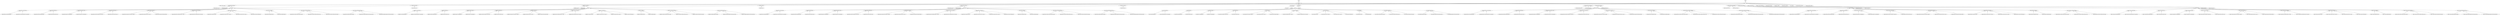 digraph G { 
rankdir = BT 
"BatteryUsage_weight" [shape = oval] 
"BatteryUsage_weight"->NB 
AndRef0[shape = point] 
AndRef0->"BatteryUsage_LocationFinding"
"BatteryUsage_LocationFinding[GPS]"->AndRef0 [dir = none] 
AndRef1[shape = point] 
AndRef1->"BatteryUsage_LocationFinding"
"BatteryUsage_LocationFinding[radio triangulation]"->AndRef1 [dir = none] 
"BatteryUsage_LocationFinding" [shape = oval] 
"BatteryUsage_LocationFinding"->BatteryUsage 
AndRef2[shape = point] 
AndRef2->"BatteryUsage_FileSharing"
"BatteryUsage_FileSharing[OpenIntent]"->AndRef2 [dir = none] 
AndRef3[shape = point] 
AndRef3->"BatteryUsage_FileSharing"
"BatteryUsage_FileSharing[In house]"->AndRef3 [dir = none] 
"BatteryUsage_FileSharing" [shape = oval] 
"BatteryUsage_FileSharing"->BatteryUsage 
AndRef4[shape = point] 
AndRef4->"BatteryUsage_ReportSyncing"
"BatteryUsage_ReportSyncing[Explicit]"->AndRef4 [dir = none] 
AndRef5[shape = point] 
AndRef5->"BatteryUsage_ReportSyncing"
"BatteryUsage_ReportSyncing[Implicit]"->AndRef5 [dir = none] 
"BatteryUsage_ReportSyncing" [shape = oval] 
"BatteryUsage_ReportSyncing"->BatteryUsage 
AndRef6[shape = point] 
AndRef6->"BatteryUsage_ChatProtocol"
"BatteryUsage_ChatProtocol[XMPP (Open Fire)]"->AndRef6 [dir = none] 
AndRef7[shape = point] 
AndRef7->"BatteryUsage_ChatProtocol"
"BatteryUsage_ChatProtocol[In house]"->AndRef7 [dir = none] 
"BatteryUsage_ChatProtocol" [shape = oval] 
"BatteryUsage_ChatProtocol"->BatteryUsage 
AndRef8[shape = point] 
AndRef8->"BatteryUsage_MapAccess"
"BatteryUsage_MapAccess[On Demand (Google)]"->AndRef8 [dir = none] 
AndRef9[shape = point] 
AndRef9->"BatteryUsage_MapAccess"
"BatteryUsage_MapAccess[Cache on server]"->AndRef9 [dir = none] 
AndRef10[shape = point] 
AndRef10->"BatteryUsage_MapAccess"
"BatteryUsage_MapAccess[Preloaded (ESRI)]"->AndRef10 [dir = none] 
"BatteryUsage_MapAccess" [shape = oval] 
"BatteryUsage_MapAccess"->BatteryUsage 
AndRef11[shape = point] 
AndRef11->"BatteryUsage_HardwarePlatform"
"BatteryUsage_HardwarePlatform[Nexus I (HTC)]"->AndRef11 [dir = none] 
AndRef12[shape = point] 
AndRef12->"BatteryUsage_HardwarePlatform"
"BatteryUsage_HardwarePlatform[Droid (Motorola)]"->AndRef12 [dir = none] 
"BatteryUsage_HardwarePlatform" [shape = oval] 
"BatteryUsage_HardwarePlatform"->BatteryUsage 
AndRef13[shape = point] 
AndRef13->"BatteryUsage_Connectivity"
"BatteryUsage_Connectivity[Wifi]"->AndRef13 [dir = none] 
AndRef14[shape = point] 
AndRef14->"BatteryUsage_Connectivity"
"BatteryUsage_Connectivity[3G on Nexus I]"->AndRef14 [dir = none] 
AndRef15[shape = point] 
AndRef15->"BatteryUsage_Connectivity"
"BatteryUsage_Connectivity[3G on Droid]"->AndRef15 [dir = none] 
AndRef16[shape = point] 
AndRef16->"BatteryUsage_Connectivity"
"BatteryUsage_Connectivity[Bluetooth]"->AndRef16 [dir = none] 
"BatteryUsage_Connectivity" [shape = oval] 
"BatteryUsage_Connectivity"->BatteryUsage 
AndRef17[shape = point] 
AndRef17->"BatteryUsage_DataBase"
"BatteryUsage_DataBase[MySQL]"->AndRef17 [dir = none] 
AndRef18[shape = point] 
AndRef18->"BatteryUsage_DataBase"
"BatteryUsage_DataBase[sqLite]"->AndRef18 [dir = none] 
"BatteryUsage_DataBase" [shape = oval] 
"BatteryUsage_DataBase"->BatteryUsage 
AndRef19[shape = point] 
AndRef19->"BatteryUsage_ArchitecturalPattern"
"BatteryUsage_ArchitecturalPattern[Peer-to-peer]"->AndRef19 [dir = none] 
AndRef20[shape = point] 
AndRef20->"BatteryUsage_ArchitecturalPattern"
"BatteryUsage_ArchitecturalPattern[Client-Server]"->AndRef20 [dir = none] 
AndRef21[shape = point] 
AndRef21->"BatteryUsage_ArchitecturalPattern"
"BatteryUsage_ArchitecturalPattern[Push-based]"->AndRef21 [dir = none] 
"BatteryUsage_ArchitecturalPattern" [shape = oval] 
"BatteryUsage_ArchitecturalPattern"->BatteryUsage 
AndRef22[shape = point] 
AndRef22->"BatteryUsage_DataExchangeFormat"
"BatteryUsage_DataExchangeFormat[XML]"->AndRef22 [dir = none] 
AndRef23[shape = point] 
AndRef23->"BatteryUsage_DataExchangeFormat"
"BatteryUsage_DataExchangeFormat[Compressed XML]"->AndRef23 [dir = none] 
AndRef24[shape = point] 
AndRef24->"BatteryUsage_DataExchangeFormat"
"BatteryUsage_DataExchangeFormat[Unformatted data]"->AndRef24 [dir = none] 
"BatteryUsage_DataExchangeFormat" [shape = oval] 
"BatteryUsage_DataExchangeFormat"->BatteryUsage 
"BatteryUsage" [shape = oval] 
"BatteryUsage"->BatteryUsage_Preference 
"BatteryUsage_best" [shape = oval] 
"BatteryUsage_best"->BatteryUsage_Preference 
"BatteryUsage_worst" [shape = oval] 
"BatteryUsage_worst"->BatteryUsage_Preference 
"BatteryUsage_Preference" [shape = oval] 
"BatteryUsage_Preference"->NB 
"ResponseTime_weight" [shape = oval] 
"ResponseTime_weight"->NB 
AndRef25[shape = point] 
AndRef25->"ResponseTime_LocationFinding"
"ResponseTime_LocationFinding[GPS]"->AndRef25 [dir = none] 
AndRef26[shape = point] 
AndRef26->"ResponseTime_LocationFinding"
"ResponseTime_LocationFinding[radio triangulation]"->AndRef26 [dir = none] 
"ResponseTime_LocationFinding" [shape = oval] 
"ResponseTime_LocationFinding"->ResponseTime 
AndRef27[shape = point] 
AndRef27->"ResponseTime_FileSharing"
"ResponseTime_FileSharing[OpenIntent]"->AndRef27 [dir = none] 
AndRef28[shape = point] 
AndRef28->"ResponseTime_FileSharing"
"ResponseTime_FileSharing[In house]"->AndRef28 [dir = none] 
"ResponseTime_FileSharing" [shape = oval] 
"ResponseTime_FileSharing"->ResponseTime 
AndRef29[shape = point] 
AndRef29->"ResponseTime_ReportSyncing"
"ResponseTime_ReportSyncing[Explicit]"->AndRef29 [dir = none] 
AndRef30[shape = point] 
AndRef30->"ResponseTime_ReportSyncing"
"ResponseTime_ReportSyncing[Implicit]"->AndRef30 [dir = none] 
"ResponseTime_ReportSyncing" [shape = oval] 
"ResponseTime_ReportSyncing"->ResponseTime 
AndRef31[shape = point] 
AndRef31->"ResponseTime_ChatProtocol"
"ResponseTime_ChatProtocol[XMPP (Open Fire)]"->AndRef31 [dir = none] 
AndRef32[shape = point] 
AndRef32->"ResponseTime_ChatProtocol"
"ResponseTime_ChatProtocol[In house]"->AndRef32 [dir = none] 
"ResponseTime_ChatProtocol" [shape = oval] 
"ResponseTime_ChatProtocol"->ResponseTime 
AndRef33[shape = point] 
AndRef33->"ResponseTime_MapAccess"
"ResponseTime_MapAccess[On Demand (Google)]"->AndRef33 [dir = none] 
AndRef34[shape = point] 
AndRef34->"ResponseTime_MapAccess"
"ResponseTime_MapAccess[Cache on server]"->AndRef34 [dir = none] 
AndRef35[shape = point] 
AndRef35->"ResponseTime_MapAccess"
"ResponseTime_MapAccess[Preloaded (ESRI)]"->AndRef35 [dir = none] 
"ResponseTime_MapAccess" [shape = oval] 
"ResponseTime_MapAccess"->ResponseTime 
AndRef36[shape = point] 
AndRef36->"ResponseTime_HardwarePlatform"
"ResponseTime_HardwarePlatform[Nexus I (HTC)]"->AndRef36 [dir = none] 
AndRef37[shape = point] 
AndRef37->"ResponseTime_HardwarePlatform"
"ResponseTime_HardwarePlatform[Droid (Motorola)]"->AndRef37 [dir = none] 
"ResponseTime_HardwarePlatform" [shape = oval] 
"ResponseTime_HardwarePlatform"->ResponseTime 
AndRef38[shape = point] 
AndRef38->"ResponseTime_Connectivity"
"ResponseTime_Connectivity[Wifi]"->AndRef38 [dir = none] 
AndRef39[shape = point] 
AndRef39->"ResponseTime_Connectivity"
"ResponseTime_Connectivity[3G on Nexus I]"->AndRef39 [dir = none] 
AndRef40[shape = point] 
AndRef40->"ResponseTime_Connectivity"
"ResponseTime_Connectivity[3G on Droid]"->AndRef40 [dir = none] 
AndRef41[shape = point] 
AndRef41->"ResponseTime_Connectivity"
"ResponseTime_Connectivity[Bluetooth]"->AndRef41 [dir = none] 
"ResponseTime_Connectivity" [shape = oval] 
"ResponseTime_Connectivity"->ResponseTime 
AndRef42[shape = point] 
AndRef42->"ResponseTime_DataBase"
"ResponseTime_DataBase[MySQL]"->AndRef42 [dir = none] 
AndRef43[shape = point] 
AndRef43->"ResponseTime_DataBase"
"ResponseTime_DataBase[sqLite]"->AndRef43 [dir = none] 
"ResponseTime_DataBase" [shape = oval] 
"ResponseTime_DataBase"->ResponseTime 
AndRef44[shape = point] 
AndRef44->"ResponseTime_ArchitecturalPattern"
"ResponseTime_ArchitecturalPattern[Peer-to-peer]"->AndRef44 [dir = none] 
AndRef45[shape = point] 
AndRef45->"ResponseTime_ArchitecturalPattern"
"ResponseTime_ArchitecturalPattern[Client-Server]"->AndRef45 [dir = none] 
AndRef46[shape = point] 
AndRef46->"ResponseTime_ArchitecturalPattern"
"ResponseTime_ArchitecturalPattern[Push-based]"->AndRef46 [dir = none] 
"ResponseTime_ArchitecturalPattern" [shape = oval] 
"ResponseTime_ArchitecturalPattern"->ResponseTime 
AndRef47[shape = point] 
AndRef47->"ResponseTime_DataExchangeFormat"
"ResponseTime_DataExchangeFormat[XML]"->AndRef47 [dir = none] 
AndRef48[shape = point] 
AndRef48->"ResponseTime_DataExchangeFormat"
"ResponseTime_DataExchangeFormat[Compressed XML]"->AndRef48 [dir = none] 
AndRef49[shape = point] 
AndRef49->"ResponseTime_DataExchangeFormat"
"ResponseTime_DataExchangeFormat[Unformatted data]"->AndRef49 [dir = none] 
"ResponseTime_DataExchangeFormat" [shape = oval] 
"ResponseTime_DataExchangeFormat"->ResponseTime 
"ResponseTime" [shape = oval] 
"ResponseTime"->ResponseTime_Preference 
"ResponseTime_worst" [shape = oval] 
"ResponseTime_worst"->ResponseTime_Preference 
"ResponseTime_best" [shape = oval] 
"ResponseTime_best"->ResponseTime_Preference 
"ResponseTime_Preference" [shape = oval] 
"ResponseTime_Preference"->NB 
"Reliability_weight" [shape = oval] 
"Reliability_weight"->NB 
AndRef50[shape = point] 
AndRef50->"Reliability_LocationFinding"
"Reliability_LocationFinding[GPS]"->AndRef50 [dir = none] 
AndRef51[shape = point] 
AndRef51->"Reliability_LocationFinding"
"Reliability_LocationFinding[radio triangulation]"->AndRef51 [dir = none] 
"Reliability_LocationFinding" [shape = oval] 
"Reliability_LocationFinding"->Reliability 
AndRef52[shape = point] 
AndRef52->"Reliability_FileSharing"
"Reliability_FileSharing[OpenIntent]"->AndRef52 [dir = none] 
AndRef53[shape = point] 
AndRef53->"Reliability_FileSharing"
"Reliability_FileSharing[In house]"->AndRef53 [dir = none] 
"Reliability_FileSharing" [shape = oval] 
"Reliability_FileSharing"->Reliability 
AndRef54[shape = point] 
AndRef54->"Reliability_ReportSyncing"
"Reliability_ReportSyncing[Explicit]"->AndRef54 [dir = none] 
AndRef55[shape = point] 
AndRef55->"Reliability_ReportSyncing"
"Reliability_ReportSyncing[Implicit]"->AndRef55 [dir = none] 
"Reliability_ReportSyncing" [shape = oval] 
"Reliability_ReportSyncing"->Reliability 
AndRef56[shape = point] 
AndRef56->"Reliability_ChatProtocol"
"Reliability_ChatProtocol[XMPP (Open Fire)]"->AndRef56 [dir = none] 
AndRef57[shape = point] 
AndRef57->"Reliability_ChatProtocol"
"Reliability_ChatProtocol[In house]"->AndRef57 [dir = none] 
"Reliability_ChatProtocol" [shape = oval] 
"Reliability_ChatProtocol"->Reliability 
AndRef58[shape = point] 
AndRef58->"Reliability_MapAccess"
"Reliability_MapAccess[On Demand (Google)]"->AndRef58 [dir = none] 
AndRef59[shape = point] 
AndRef59->"Reliability_MapAccess"
"Reliability_MapAccess[Cache on server]"->AndRef59 [dir = none] 
AndRef60[shape = point] 
AndRef60->"Reliability_MapAccess"
"Reliability_MapAccess[Preloaded (ESRI)]"->AndRef60 [dir = none] 
"Reliability_MapAccess" [shape = oval] 
"Reliability_MapAccess"->Reliability 
AndRef61[shape = point] 
AndRef61->"Reliability_HardwarePlatform"
"Reliability_HardwarePlatform[Nexus I (HTC)]"->AndRef61 [dir = none] 
AndRef62[shape = point] 
AndRef62->"Reliability_HardwarePlatform"
"Reliability_HardwarePlatform[Droid (Motorola)]"->AndRef62 [dir = none] 
"Reliability_HardwarePlatform" [shape = oval] 
"Reliability_HardwarePlatform"->Reliability 
AndRef63[shape = point] 
AndRef63->"Reliability_Connectivity"
"Reliability_Connectivity[Wifi]"->AndRef63 [dir = none] 
AndRef64[shape = point] 
AndRef64->"Reliability_Connectivity"
"Reliability_Connectivity[3G on Nexus I]"->AndRef64 [dir = none] 
AndRef65[shape = point] 
AndRef65->"Reliability_Connectivity"
"Reliability_Connectivity[3G on Droid]"->AndRef65 [dir = none] 
AndRef66[shape = point] 
AndRef66->"Reliability_Connectivity"
"Reliability_Connectivity[Bluetooth]"->AndRef66 [dir = none] 
"Reliability_Connectivity" [shape = oval] 
"Reliability_Connectivity"->Reliability 
AndRef67[shape = point] 
AndRef67->"Reliability_DataBase"
"Reliability_DataBase[MySQL]"->AndRef67 [dir = none] 
AndRef68[shape = point] 
AndRef68->"Reliability_DataBase"
"Reliability_DataBase[sqLite]"->AndRef68 [dir = none] 
"Reliability_DataBase" [shape = oval] 
"Reliability_DataBase"->Reliability 
AndRef69[shape = point] 
AndRef69->"Reliability_ArchitecturalPattern"
"Reliability_ArchitecturalPattern[Peer-to-peer]"->AndRef69 [dir = none] 
AndRef70[shape = point] 
AndRef70->"Reliability_ArchitecturalPattern"
"Reliability_ArchitecturalPattern[Client-Server]"->AndRef70 [dir = none] 
AndRef71[shape = point] 
AndRef71->"Reliability_ArchitecturalPattern"
"Reliability_ArchitecturalPattern[Push-based]"->AndRef71 [dir = none] 
"Reliability_ArchitecturalPattern" [shape = oval] 
"Reliability_ArchitecturalPattern"->Reliability 
AndRef72[shape = point] 
AndRef72->"Reliability_DataExchangeFormat"
"Reliability_DataExchangeFormat[XML]"->AndRef72 [dir = none] 
AndRef73[shape = point] 
AndRef73->"Reliability_DataExchangeFormat"
"Reliability_DataExchangeFormat[Compressed XML]"->AndRef73 [dir = none] 
AndRef74[shape = point] 
AndRef74->"Reliability_DataExchangeFormat"
"Reliability_DataExchangeFormat[Unformatted data]"->AndRef74 [dir = none] 
"Reliability_DataExchangeFormat" [shape = oval] 
"Reliability_DataExchangeFormat"->Reliability 
"Reliability" [shape = oval] 
"Reliability"->Reliability_Preference 
"Reliability_worst" [shape = oval] 
"Reliability_worst"->Reliability_Preference 
"Reliability_best" [shape = oval] 
"Reliability_best"->Reliability_Preference 
"Reliability_Preference" [shape = oval] 
"Reliability_Preference"->NB 
"RampUpTime_weight" [shape = oval] 
"RampUpTime_weight"->NB 
AndRef75[shape = point] 
AndRef75->"RampUpTime_LocationFinding"
"RampUpTime_LocationFinding[GPS]"->AndRef75 [dir = none] 
AndRef76[shape = point] 
AndRef76->"RampUpTime_LocationFinding"
"RampUpTime_LocationFinding[radio triangulation]"->AndRef76 [dir = none] 
"RampUpTime_LocationFinding" [shape = oval] 
"RampUpTime_LocationFinding"->RampUpTime 
AndRef77[shape = point] 
AndRef77->"RampUpTime_FileSharing"
"RampUpTime_FileSharing[OpenIntent]"->AndRef77 [dir = none] 
AndRef78[shape = point] 
AndRef78->"RampUpTime_FileSharing"
"RampUpTime_FileSharing[In house]"->AndRef78 [dir = none] 
"RampUpTime_FileSharing" [shape = oval] 
"RampUpTime_FileSharing"->RampUpTime 
AndRef79[shape = point] 
AndRef79->"RampUpTime_ReportSyncing"
"RampUpTime_ReportSyncing[Explicit]"->AndRef79 [dir = none] 
AndRef80[shape = point] 
AndRef80->"RampUpTime_ReportSyncing"
"RampUpTime_ReportSyncing[Implicit]"->AndRef80 [dir = none] 
"RampUpTime_ReportSyncing" [shape = oval] 
"RampUpTime_ReportSyncing"->RampUpTime 
AndRef81[shape = point] 
AndRef81->"RampUpTime_ChatProtocol"
"RampUpTime_ChatProtocol[XMPP (Open Fire)]"->AndRef81 [dir = none] 
AndRef82[shape = point] 
AndRef82->"RampUpTime_ChatProtocol"
"RampUpTime_ChatProtocol[In house]"->AndRef82 [dir = none] 
"RampUpTime_ChatProtocol" [shape = oval] 
"RampUpTime_ChatProtocol"->RampUpTime 
AndRef83[shape = point] 
AndRef83->"RampUpTime_MapAccess"
"RampUpTime_MapAccess[On Demand (Google)]"->AndRef83 [dir = none] 
AndRef84[shape = point] 
AndRef84->"RampUpTime_MapAccess"
"RampUpTime_MapAccess[Cache on server]"->AndRef84 [dir = none] 
AndRef85[shape = point] 
AndRef85->"RampUpTime_MapAccess"
"RampUpTime_MapAccess[Preloaded (ESRI)]"->AndRef85 [dir = none] 
"RampUpTime_MapAccess" [shape = oval] 
"RampUpTime_MapAccess"->RampUpTime 
AndRef86[shape = point] 
AndRef86->"RampUpTime_HardwarePlatform"
"RampUpTime_HardwarePlatform[Nexus I (HTC)]"->AndRef86 [dir = none] 
AndRef87[shape = point] 
AndRef87->"RampUpTime_HardwarePlatform"
"RampUpTime_HardwarePlatform[Droid (Motorola)]"->AndRef87 [dir = none] 
"RampUpTime_HardwarePlatform" [shape = oval] 
"RampUpTime_HardwarePlatform"->RampUpTime 
AndRef88[shape = point] 
AndRef88->"RampUpTime_Connectivity"
"RampUpTime_Connectivity[Wifi]"->AndRef88 [dir = none] 
AndRef89[shape = point] 
AndRef89->"RampUpTime_Connectivity"
"RampUpTime_Connectivity[3G on Nexus I]"->AndRef89 [dir = none] 
AndRef90[shape = point] 
AndRef90->"RampUpTime_Connectivity"
"RampUpTime_Connectivity[3G on Droid]"->AndRef90 [dir = none] 
AndRef91[shape = point] 
AndRef91->"RampUpTime_Connectivity"
"RampUpTime_Connectivity[Bluetooth]"->AndRef91 [dir = none] 
"RampUpTime_Connectivity" [shape = oval] 
"RampUpTime_Connectivity"->RampUpTime 
AndRef92[shape = point] 
AndRef92->"RampUpTime_DataBase"
"RampUpTime_DataBase[MySQL]"->AndRef92 [dir = none] 
AndRef93[shape = point] 
AndRef93->"RampUpTime_DataBase"
"RampUpTime_DataBase[sqLite]"->AndRef93 [dir = none] 
"RampUpTime_DataBase" [shape = oval] 
"RampUpTime_DataBase"->RampUpTime 
AndRef94[shape = point] 
AndRef94->"RampUpTime_ArchitecturalPattern"
"RampUpTime_ArchitecturalPattern[Peer-to-peer]"->AndRef94 [dir = none] 
AndRef95[shape = point] 
AndRef95->"RampUpTime_ArchitecturalPattern"
"RampUpTime_ArchitecturalPattern[Client-Server]"->AndRef95 [dir = none] 
AndRef96[shape = point] 
AndRef96->"RampUpTime_ArchitecturalPattern"
"RampUpTime_ArchitecturalPattern[Push-based]"->AndRef96 [dir = none] 
"RampUpTime_ArchitecturalPattern" [shape = oval] 
"RampUpTime_ArchitecturalPattern"->RampUpTime 
AndRef97[shape = point] 
AndRef97->"RampUpTime_DataExchangeFormat"
"RampUpTime_DataExchangeFormat[XML]"->AndRef97 [dir = none] 
AndRef98[shape = point] 
AndRef98->"RampUpTime_DataExchangeFormat"
"RampUpTime_DataExchangeFormat[Compressed XML]"->AndRef98 [dir = none] 
AndRef99[shape = point] 
AndRef99->"RampUpTime_DataExchangeFormat"
"RampUpTime_DataExchangeFormat[Unformatted data]"->AndRef99 [dir = none] 
"RampUpTime_DataExchangeFormat" [shape = oval] 
"RampUpTime_DataExchangeFormat"->RampUpTime 
"RampUpTime" [shape = oval] 
"RampUpTime"->RampUpTime_Preference 
"RampUpTime_worst" [shape = oval] 
"RampUpTime_worst"->RampUpTime_Preference 
"RampUpTime_best" [shape = oval] 
"RampUpTime_best"->RampUpTime_Preference 
"RampUpTime_Preference" [shape = oval] 
"RampUpTime_Preference"->NB 
"Cost_weight" [shape = oval] 
"Cost_weight"->NB 
AndRef100[shape = point] 
AndRef100->"Cost_LocationFinding"
"Cost_LocationFinding[GPS]"->AndRef100 [dir = none] 
AndRef101[shape = point] 
AndRef101->"Cost_LocationFinding"
"Cost_LocationFinding[radio triangulation]"->AndRef101 [dir = none] 
"Cost_LocationFinding" [shape = oval] 
"Cost_LocationFinding"->Cost 
AndRef102[shape = point] 
AndRef102->"Cost_FileSharing"
"Cost_FileSharing[OpenIntent]"->AndRef102 [dir = none] 
AndRef103[shape = point] 
AndRef103->"Cost_FileSharing"
"Cost_FileSharing[In house]"->AndRef103 [dir = none] 
"Cost_FileSharing" [shape = oval] 
"Cost_FileSharing"->Cost 
AndRef104[shape = point] 
AndRef104->"Cost_ReportSyncing"
"Cost_ReportSyncing[Explicit]"->AndRef104 [dir = none] 
AndRef105[shape = point] 
AndRef105->"Cost_ReportSyncing"
"Cost_ReportSyncing[Implicit]"->AndRef105 [dir = none] 
"Cost_ReportSyncing" [shape = oval] 
"Cost_ReportSyncing"->Cost 
AndRef106[shape = point] 
AndRef106->"Cost_ChatProtocol"
"Cost_ChatProtocol[XMPP (Open Fire)]"->AndRef106 [dir = none] 
AndRef107[shape = point] 
AndRef107->"Cost_ChatProtocol"
"Cost_ChatProtocol[In house]"->AndRef107 [dir = none] 
"Cost_ChatProtocol" [shape = oval] 
"Cost_ChatProtocol"->Cost 
AndRef108[shape = point] 
AndRef108->"Cost_MapAccess"
"Cost_MapAccess[On Demand (Google)]"->AndRef108 [dir = none] 
AndRef109[shape = point] 
AndRef109->"Cost_MapAccess"
"Cost_MapAccess[Cache on server]"->AndRef109 [dir = none] 
AndRef110[shape = point] 
AndRef110->"Cost_MapAccess"
"Cost_MapAccess[Preloaded (ESRI)]"->AndRef110 [dir = none] 
"Cost_MapAccess" [shape = oval] 
"Cost_MapAccess"->Cost 
AndRef111[shape = point] 
AndRef111->"Cost_HardwarePlatform"
"Cost_HardwarePlatform[Nexus I (HTC)]"->AndRef111 [dir = none] 
AndRef112[shape = point] 
AndRef112->"Cost_HardwarePlatform"
"Cost_HardwarePlatform[Droid (Motorola)]"->AndRef112 [dir = none] 
"Cost_HardwarePlatform" [shape = oval] 
"Cost_HardwarePlatform"->Cost 
AndRef113[shape = point] 
AndRef113->"Cost_Connectivity"
"Cost_Connectivity[Wifi]"->AndRef113 [dir = none] 
AndRef114[shape = point] 
AndRef114->"Cost_Connectivity"
"Cost_Connectivity[3G on Nexus I]"->AndRef114 [dir = none] 
AndRef115[shape = point] 
AndRef115->"Cost_Connectivity"
"Cost_Connectivity[3G on Droid]"->AndRef115 [dir = none] 
AndRef116[shape = point] 
AndRef116->"Cost_Connectivity"
"Cost_Connectivity[Bluetooth]"->AndRef116 [dir = none] 
"Cost_Connectivity" [shape = oval] 
"Cost_Connectivity"->Cost 
AndRef117[shape = point] 
AndRef117->"Cost_DataBase"
"Cost_DataBase[MySQL]"->AndRef117 [dir = none] 
AndRef118[shape = point] 
AndRef118->"Cost_DataBase"
"Cost_DataBase[sqLite]"->AndRef118 [dir = none] 
"Cost_DataBase" [shape = oval] 
"Cost_DataBase"->Cost 
AndRef119[shape = point] 
AndRef119->"Cost_ArchitecturalPattern"
"Cost_ArchitecturalPattern[Peer-to-peer]"->AndRef119 [dir = none] 
AndRef120[shape = point] 
AndRef120->"Cost_ArchitecturalPattern"
"Cost_ArchitecturalPattern[Client-Server]"->AndRef120 [dir = none] 
AndRef121[shape = point] 
AndRef121->"Cost_ArchitecturalPattern"
"Cost_ArchitecturalPattern[Push-based]"->AndRef121 [dir = none] 
"Cost_ArchitecturalPattern" [shape = oval] 
"Cost_ArchitecturalPattern"->Cost 
AndRef122[shape = point] 
AndRef122->"Cost_DataExchangeFormat"
"Cost_DataExchangeFormat[XML]"->AndRef122 [dir = none] 
AndRef123[shape = point] 
AndRef123->"Cost_DataExchangeFormat"
"Cost_DataExchangeFormat[Compressed XML]"->AndRef123 [dir = none] 
AndRef124[shape = point] 
AndRef124->"Cost_DataExchangeFormat"
"Cost_DataExchangeFormat[Unformatted data]"->AndRef124 [dir = none] 
"Cost_DataExchangeFormat" [shape = oval] 
"Cost_DataExchangeFormat"->Cost 
"Cost" [shape = oval] 
"Cost"->Cost_Preference 
"Cost_worst" [shape = oval] 
"Cost_worst"->Cost_Preference 
"Cost_best" [shape = oval] 
"Cost_best"->Cost_Preference 
"Cost_Preference" [shape = oval] 
"Cost_Preference"->NB 
"DevelopmentTime_weight" [shape = oval] 
"DevelopmentTime_weight"->NB 
AndRef125[shape = point] 
AndRef125->"DevelopmentTime_LocationFinding"
"DevelopmentTime_LocationFinding[GPS]"->AndRef125 [dir = none] 
AndRef126[shape = point] 
AndRef126->"DevelopmentTime_LocationFinding"
"DevelopmentTime_LocationFinding[radio triangulation]"->AndRef126 [dir = none] 
"DevelopmentTime_LocationFinding" [shape = oval] 
"DevelopmentTime_LocationFinding"->DevelopmentTime 
AndRef127[shape = point] 
AndRef127->"DevelopmentTime_FileSharing"
"DevelopmentTime_FileSharing[OpenIntent]"->AndRef127 [dir = none] 
AndRef128[shape = point] 
AndRef128->"DevelopmentTime_FileSharing"
"DevelopmentTime_FileSharing[In house]"->AndRef128 [dir = none] 
"DevelopmentTime_FileSharing" [shape = oval] 
"DevelopmentTime_FileSharing"->DevelopmentTime 
AndRef129[shape = point] 
AndRef129->"DevelopmentTime_ReportSyncing"
"DevelopmentTime_ReportSyncing[Explicit]"->AndRef129 [dir = none] 
AndRef130[shape = point] 
AndRef130->"DevelopmentTime_ReportSyncing"
"DevelopmentTime_ReportSyncing[Implicit]"->AndRef130 [dir = none] 
"DevelopmentTime_ReportSyncing" [shape = oval] 
"DevelopmentTime_ReportSyncing"->DevelopmentTime 
AndRef131[shape = point] 
AndRef131->"DevelopmentTime_ChatProtocol"
"DevelopmentTime_ChatProtocol[XMPP (Open Fire)]"->AndRef131 [dir = none] 
AndRef132[shape = point] 
AndRef132->"DevelopmentTime_ChatProtocol"
"DevelopmentTime_ChatProtocol[In house]"->AndRef132 [dir = none] 
"DevelopmentTime_ChatProtocol" [shape = oval] 
"DevelopmentTime_ChatProtocol"->DevelopmentTime 
AndRef133[shape = point] 
AndRef133->"DevelopmentTime_MapAccess"
"DevelopmentTime_MapAccess[On Demand (Google)]"->AndRef133 [dir = none] 
AndRef134[shape = point] 
AndRef134->"DevelopmentTime_MapAccess"
"DevelopmentTime_MapAccess[Cache on server]"->AndRef134 [dir = none] 
AndRef135[shape = point] 
AndRef135->"DevelopmentTime_MapAccess"
"DevelopmentTime_MapAccess[Preloaded (ESRI)]"->AndRef135 [dir = none] 
"DevelopmentTime_MapAccess" [shape = oval] 
"DevelopmentTime_MapAccess"->DevelopmentTime 
AndRef136[shape = point] 
AndRef136->"DevelopmentTime_DataBase"
"DevelopmentTime_DataBase[MySQL]"->AndRef136 [dir = none] 
AndRef137[shape = point] 
AndRef137->"DevelopmentTime_DataBase"
"DevelopmentTime_DataBase[sqLite]"->AndRef137 [dir = none] 
"DevelopmentTime_DataBase" [shape = oval] 
"DevelopmentTime_DataBase"->DevelopmentTime 
AndRef138[shape = point] 
AndRef138->"DevelopmentTime_ArchitecturalPattern"
"DevelopmentTime_ArchitecturalPattern[Peer-to-peer]"->AndRef138 [dir = none] 
AndRef139[shape = point] 
AndRef139->"DevelopmentTime_ArchitecturalPattern"
"DevelopmentTime_ArchitecturalPattern[Client-Server]"->AndRef139 [dir = none] 
AndRef140[shape = point] 
AndRef140->"DevelopmentTime_ArchitecturalPattern"
"DevelopmentTime_ArchitecturalPattern[Push-based]"->AndRef140 [dir = none] 
"DevelopmentTime_ArchitecturalPattern" [shape = oval] 
"DevelopmentTime_ArchitecturalPattern"->DevelopmentTime 
AndRef141[shape = point] 
AndRef141->"DevelopmentTime_DataExchangeFormat"
"DevelopmentTime_DataExchangeFormat[XML]"->AndRef141 [dir = none] 
AndRef142[shape = point] 
AndRef142->"DevelopmentTime_DataExchangeFormat"
"DevelopmentTime_DataExchangeFormat[Compressed XML]"->AndRef142 [dir = none] 
AndRef143[shape = point] 
AndRef143->"DevelopmentTime_DataExchangeFormat"
"DevelopmentTime_DataExchangeFormat[Unformatted data]"->AndRef143 [dir = none] 
"DevelopmentTime_DataExchangeFormat" [shape = oval] 
"DevelopmentTime_DataExchangeFormat"->DevelopmentTime 
"DevelopmentTime" [shape = oval] 
"DevelopmentTime"->DevelopmentTime_Preference 
"DevelopmentTime_worst" [shape = oval] 
"DevelopmentTime_worst"->DevelopmentTime_Preference 
"DevelopmentTime_best" [shape = oval] 
"DevelopmentTime_best"->DevelopmentTime_Preference 
"DevelopmentTime_Preference" [shape = oval] 
"DevelopmentTime_Preference"->NB 
"DeploymentTime_weight" [shape = oval] 
"DeploymentTime_weight"->NB 
AndRef144[shape = point] 
AndRef144->"DeploymentTime_LocationFinding"
"DeploymentTime_LocationFinding[GPS]"->AndRef144 [dir = none] 
AndRef145[shape = point] 
AndRef145->"DeploymentTime_LocationFinding"
"DeploymentTime_LocationFinding[radio triangulation]"->AndRef145 [dir = none] 
"DeploymentTime_LocationFinding" [shape = oval] 
"DeploymentTime_LocationFinding"->DeploymentTime 
AndRef146[shape = point] 
AndRef146->"DeploymentTime_FileSharing"
"DeploymentTime_FileSharing[OpenIntent]"->AndRef146 [dir = none] 
AndRef147[shape = point] 
AndRef147->"DeploymentTime_FileSharing"
"DeploymentTime_FileSharing[In house]"->AndRef147 [dir = none] 
"DeploymentTime_FileSharing" [shape = oval] 
"DeploymentTime_FileSharing"->DeploymentTime 
AndRef148[shape = point] 
AndRef148->"DeploymentTime_ReportSyncing"
"DeploymentTime_ReportSyncing[Explicit]"->AndRef148 [dir = none] 
AndRef149[shape = point] 
AndRef149->"DeploymentTime_ReportSyncing"
"DeploymentTime_ReportSyncing[Implicit]"->AndRef149 [dir = none] 
"DeploymentTime_ReportSyncing" [shape = oval] 
"DeploymentTime_ReportSyncing"->DeploymentTime 
AndRef150[shape = point] 
AndRef150->"DeploymentTime_ChatProtocol"
"DeploymentTime_ChatProtocol[XMPP (Open Fire)]"->AndRef150 [dir = none] 
AndRef151[shape = point] 
AndRef151->"DeploymentTime_ChatProtocol"
"DeploymentTime_ChatProtocol[In house]"->AndRef151 [dir = none] 
"DeploymentTime_ChatProtocol" [shape = oval] 
"DeploymentTime_ChatProtocol"->DeploymentTime 
AndRef152[shape = point] 
AndRef152->"DeploymentTime_MapAccess"
"DeploymentTime_MapAccess[On Demand (Google)]"->AndRef152 [dir = none] 
AndRef153[shape = point] 
AndRef153->"DeploymentTime_MapAccess"
"DeploymentTime_MapAccess[Cache on server]"->AndRef153 [dir = none] 
AndRef154[shape = point] 
AndRef154->"DeploymentTime_MapAccess"
"DeploymentTime_MapAccess[Preloaded (ESRI)]"->AndRef154 [dir = none] 
"DeploymentTime_MapAccess" [shape = oval] 
"DeploymentTime_MapAccess"->DeploymentTime 
AndRef155[shape = point] 
AndRef155->"DeploymentTime_Connectivity"
"DeploymentTime_Connectivity[Wifi]"->AndRef155 [dir = none] 
AndRef156[shape = point] 
AndRef156->"DeploymentTime_Connectivity"
"DeploymentTime_Connectivity[3G on Nexus I]"->AndRef156 [dir = none] 
AndRef157[shape = point] 
AndRef157->"DeploymentTime_Connectivity"
"DeploymentTime_Connectivity[3G on Droid]"->AndRef157 [dir = none] 
AndRef158[shape = point] 
AndRef158->"DeploymentTime_Connectivity"
"DeploymentTime_Connectivity[Bluetooth]"->AndRef158 [dir = none] 
"DeploymentTime_Connectivity" [shape = oval] 
"DeploymentTime_Connectivity"->DeploymentTime 
AndRef159[shape = point] 
AndRef159->"DeploymentTime_DataBase"
"DeploymentTime_DataBase[MySQL]"->AndRef159 [dir = none] 
AndRef160[shape = point] 
AndRef160->"DeploymentTime_DataBase"
"DeploymentTime_DataBase[sqLite]"->AndRef160 [dir = none] 
"DeploymentTime_DataBase" [shape = oval] 
"DeploymentTime_DataBase"->DeploymentTime 
AndRef161[shape = point] 
AndRef161->"DeploymentTime_ArchitecturalPattern"
"DeploymentTime_ArchitecturalPattern[Peer-to-peer]"->AndRef161 [dir = none] 
AndRef162[shape = point] 
AndRef162->"DeploymentTime_ArchitecturalPattern"
"DeploymentTime_ArchitecturalPattern[Client-Server]"->AndRef162 [dir = none] 
AndRef163[shape = point] 
AndRef163->"DeploymentTime_ArchitecturalPattern"
"DeploymentTime_ArchitecturalPattern[Push-based]"->AndRef163 [dir = none] 
"DeploymentTime_ArchitecturalPattern" [shape = oval] 
"DeploymentTime_ArchitecturalPattern"->DeploymentTime 
"DeploymentTime" [shape = oval] 
"DeploymentTime"->DeploymentTime_Preference 
"DeploymentTime_worst" [shape = oval] 
"DeploymentTime_worst"->DeploymentTime_Preference 
"DeploymentTime_best" [shape = oval] 
"DeploymentTime_best"->DeploymentTime_Preference 
"DeploymentTime_Preference" [shape = oval] 
"DeploymentTime_Preference"->NB 
"NB" [shape = oval] 
ENB [shape = box] 
NB->"ENB"
"BatteryUsage"->BatteryUsage_Failure 
"BatteryUsage_must" [shape = oval] 
"BatteryUsage_must"->BatteryUsage_Failure 
"BatteryUsage_Failure" [shape = oval] 
"BatteryUsage_Failure"->GoalFailure 
"ResponseTime"->ResponseTime_Failure 
"ResponseTime_must" [shape = oval] 
"ResponseTime_must"->ResponseTime_Failure 
"ResponseTime_Failure" [shape = oval] 
"ResponseTime_Failure"->GoalFailure 
"Reliability"->Reliability_Failure 
"Reliability_must" [shape = oval] 
"Reliability_must"->Reliability_Failure 
"Reliability_Failure" [shape = oval] 
"Reliability_Failure"->GoalFailure 
"RampUpTime"->RampUpTime_Failure 
"RampUpTime_must" [shape = oval] 
"RampUpTime_must"->RampUpTime_Failure 
"RampUpTime_Failure" [shape = oval] 
"RampUpTime_Failure"->GoalFailure 
"Cost"->Cost_Failure 
"Cost_must" [shape = oval] 
"Cost_must"->Cost_Failure 
"Cost_Failure" [shape = oval] 
"Cost_Failure"->GoalFailure 
"DevelopmentTime"->DevelopmentTime_Failure 
"DevelopmentTime_must" [shape = oval] 
"DevelopmentTime_must"->DevelopmentTime_Failure 
"DevelopmentTime_Failure" [shape = oval] 
"DevelopmentTime_Failure"->GoalFailure 
"DeploymentTime"->DeploymentTime_Failure 
"DeploymentTime_must" [shape = oval] 
"DeploymentTime_must"->DeploymentTime_Failure 
"DeploymentTime_Failure" [shape = oval] 
"DeploymentTime_Failure"->GoalFailure 
"GoalFailure" [shape = oval] 
Risk [shape = box] 
GoalFailure->"Risk"
}
